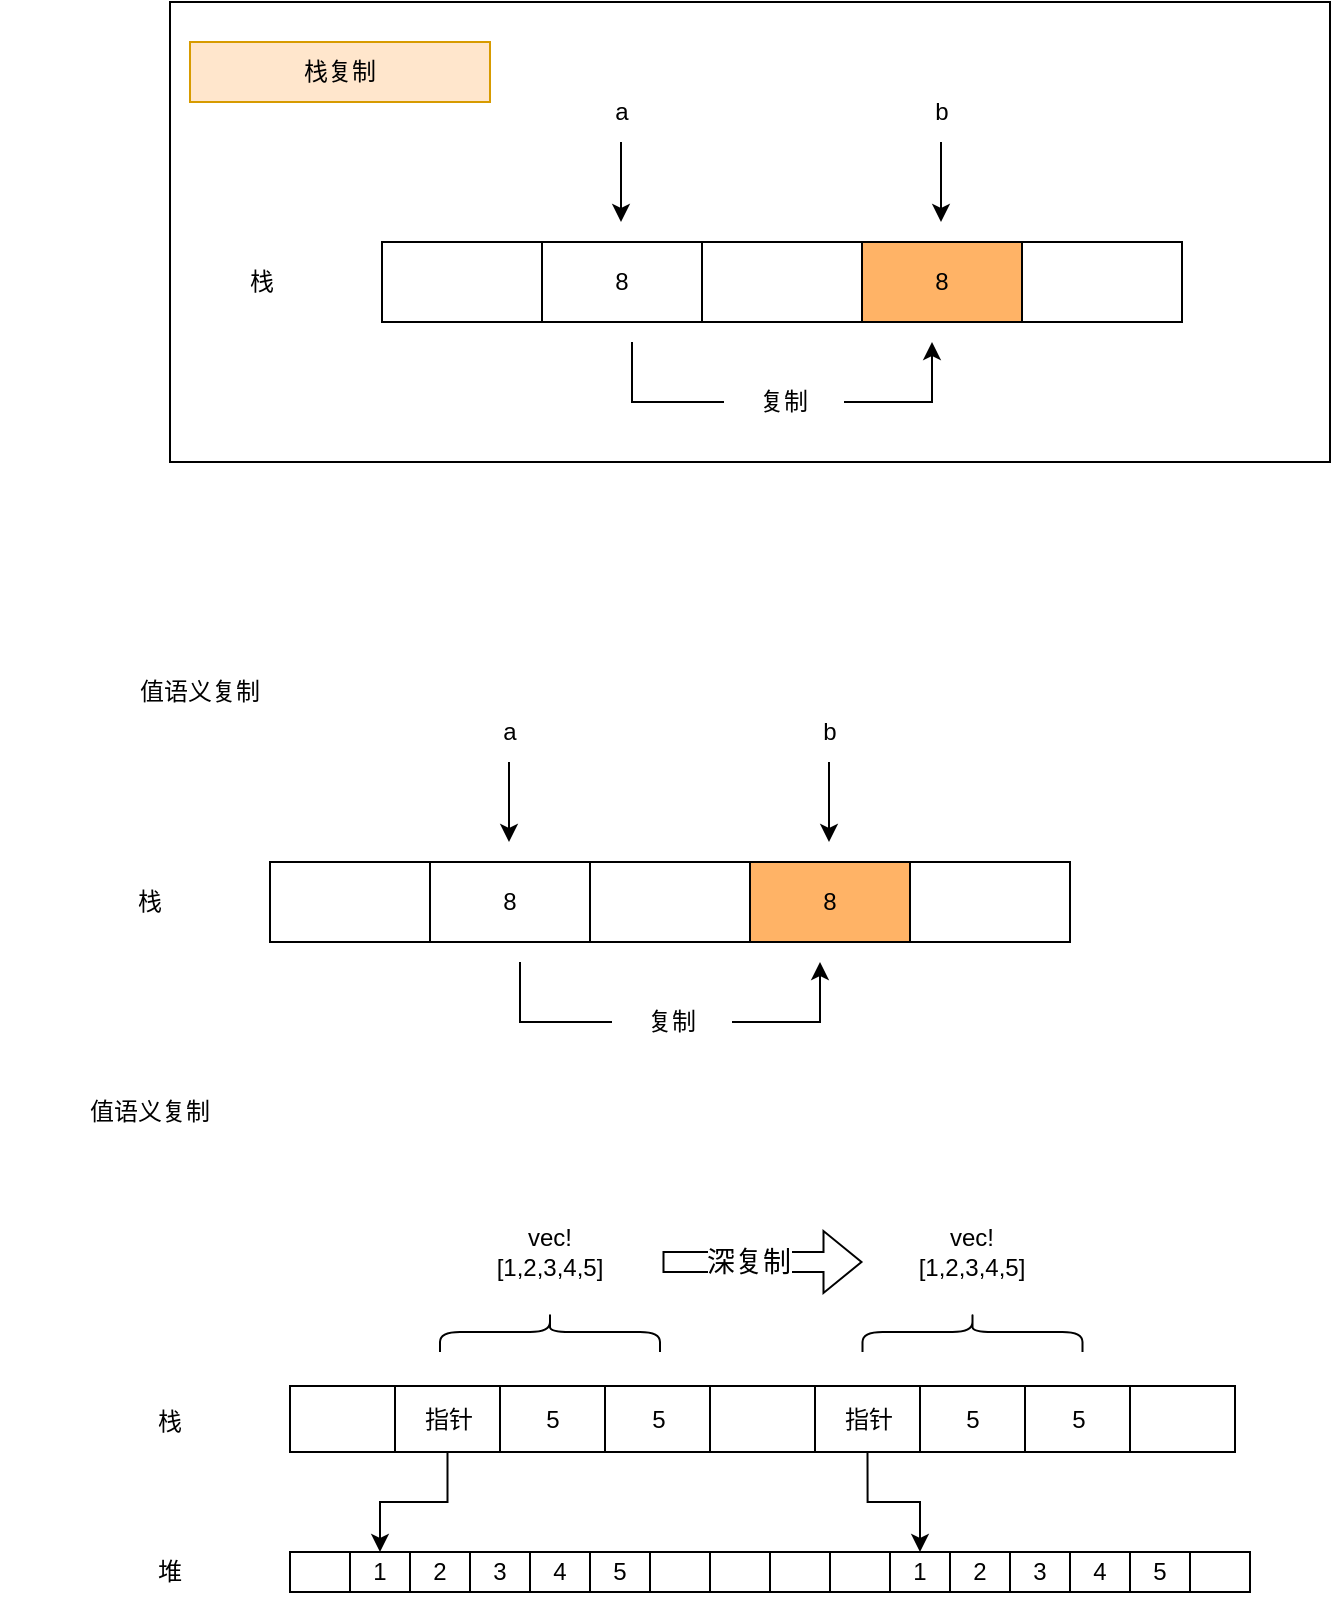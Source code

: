 <mxfile version="20.4.0" type="github">
  <diagram id="uFF63pCtqbtRlG7e-ytk" name="第 1 页">
    <mxGraphModel dx="1038" dy="1803" grid="1" gridSize="10" guides="1" tooltips="1" connect="1" arrows="1" fold="1" page="1" pageScale="1" pageWidth="827" pageHeight="1169" math="0" shadow="0">
      <root>
        <mxCell id="0" />
        <mxCell id="1" parent="0" />
        <mxCell id="7M69Pb_JgjFaqeYmJ_j--20" value="" style="rounded=0;whiteSpace=wrap;html=1;fillColor=#FFFFFF;" parent="1" vertex="1">
          <mxGeometry x="130" y="-130" width="580" height="230" as="geometry" />
        </mxCell>
        <mxCell id="7M69Pb_JgjFaqeYmJ_j--1" value="" style="rounded=0;whiteSpace=wrap;html=1;" parent="1" vertex="1">
          <mxGeometry x="180" y="300" width="80" height="40" as="geometry" />
        </mxCell>
        <mxCell id="7M69Pb_JgjFaqeYmJ_j--2" value="8" style="rounded=0;whiteSpace=wrap;html=1;" parent="1" vertex="1">
          <mxGeometry x="260" y="300" width="80" height="40" as="geometry" />
        </mxCell>
        <mxCell id="7M69Pb_JgjFaqeYmJ_j--3" value="" style="rounded=0;whiteSpace=wrap;html=1;" parent="1" vertex="1">
          <mxGeometry x="340" y="300" width="80" height="40" as="geometry" />
        </mxCell>
        <mxCell id="7M69Pb_JgjFaqeYmJ_j--4" value="8" style="rounded=0;whiteSpace=wrap;html=1;fillColor=#FFB366;" parent="1" vertex="1">
          <mxGeometry x="420" y="300" width="80" height="40" as="geometry" />
        </mxCell>
        <mxCell id="7M69Pb_JgjFaqeYmJ_j--5" value="" style="rounded=0;whiteSpace=wrap;html=1;" parent="1" vertex="1">
          <mxGeometry x="500" y="300" width="80" height="40" as="geometry" />
        </mxCell>
        <mxCell id="7M69Pb_JgjFaqeYmJ_j--6" value="栈" style="text;html=1;strokeColor=none;fillColor=none;align=center;verticalAlign=middle;whiteSpace=wrap;rounded=0;" parent="1" vertex="1">
          <mxGeometry x="90" y="305" width="60" height="30" as="geometry" />
        </mxCell>
        <mxCell id="7M69Pb_JgjFaqeYmJ_j--8" value="a" style="text;html=1;strokeColor=none;fillColor=none;align=center;verticalAlign=middle;whiteSpace=wrap;rounded=0;" parent="1" vertex="1">
          <mxGeometry x="270" y="220" width="60" height="30" as="geometry" />
        </mxCell>
        <mxCell id="7M69Pb_JgjFaqeYmJ_j--9" value="" style="endArrow=classic;html=1;rounded=0;" parent="1" edge="1">
          <mxGeometry width="50" height="50" relative="1" as="geometry">
            <mxPoint x="299.5" y="250" as="sourcePoint" />
            <mxPoint x="299.5" y="290" as="targetPoint" />
          </mxGeometry>
        </mxCell>
        <mxCell id="7M69Pb_JgjFaqeYmJ_j--12" value="b" style="text;html=1;strokeColor=none;fillColor=none;align=center;verticalAlign=middle;whiteSpace=wrap;rounded=0;" parent="1" vertex="1">
          <mxGeometry x="430" y="220" width="60" height="30" as="geometry" />
        </mxCell>
        <mxCell id="7M69Pb_JgjFaqeYmJ_j--13" value="" style="endArrow=classic;html=1;rounded=0;" parent="1" edge="1">
          <mxGeometry width="50" height="50" relative="1" as="geometry">
            <mxPoint x="459.5" y="250" as="sourcePoint" />
            <mxPoint x="459.5" y="290" as="targetPoint" />
          </mxGeometry>
        </mxCell>
        <mxCell id="7M69Pb_JgjFaqeYmJ_j--14" value="" style="endArrow=classic;html=1;rounded=0;startArrow=none;" parent="1" source="7M69Pb_JgjFaqeYmJ_j--17" edge="1">
          <mxGeometry width="50" height="50" relative="1" as="geometry">
            <mxPoint x="305" y="350" as="sourcePoint" />
            <mxPoint x="455" y="350" as="targetPoint" />
            <Array as="points">
              <mxPoint x="455" y="380" />
            </Array>
          </mxGeometry>
        </mxCell>
        <mxCell id="7M69Pb_JgjFaqeYmJ_j--17" value="复制" style="text;html=1;strokeColor=none;fillColor=none;align=center;verticalAlign=middle;whiteSpace=wrap;rounded=0;" parent="1" vertex="1">
          <mxGeometry x="351" y="365" width="60" height="30" as="geometry" />
        </mxCell>
        <mxCell id="7M69Pb_JgjFaqeYmJ_j--18" value="" style="endArrow=none;html=1;rounded=0;" parent="1" target="7M69Pb_JgjFaqeYmJ_j--17" edge="1">
          <mxGeometry width="50" height="50" relative="1" as="geometry">
            <mxPoint x="305" y="350" as="sourcePoint" />
            <mxPoint x="455" y="350" as="targetPoint" />
            <Array as="points">
              <mxPoint x="305" y="360" />
              <mxPoint x="305" y="380" />
            </Array>
          </mxGeometry>
        </mxCell>
        <mxCell id="7M69Pb_JgjFaqeYmJ_j--21" value="值语义复制" style="text;html=1;strokeColor=none;fillColor=none;align=center;verticalAlign=middle;whiteSpace=wrap;rounded=0;" parent="1" vertex="1">
          <mxGeometry x="70" y="200" width="150" height="30" as="geometry" />
        </mxCell>
        <mxCell id="7M69Pb_JgjFaqeYmJ_j--22" value="" style="rounded=0;whiteSpace=wrap;html=1;" parent="1" vertex="1">
          <mxGeometry x="236" y="-10" width="80" height="40" as="geometry" />
        </mxCell>
        <mxCell id="7M69Pb_JgjFaqeYmJ_j--23" value="8" style="rounded=0;whiteSpace=wrap;html=1;" parent="1" vertex="1">
          <mxGeometry x="316" y="-10" width="80" height="40" as="geometry" />
        </mxCell>
        <mxCell id="7M69Pb_JgjFaqeYmJ_j--24" value="" style="rounded=0;whiteSpace=wrap;html=1;" parent="1" vertex="1">
          <mxGeometry x="396" y="-10" width="80" height="40" as="geometry" />
        </mxCell>
        <mxCell id="7M69Pb_JgjFaqeYmJ_j--25" value="8" style="rounded=0;whiteSpace=wrap;html=1;fillColor=#FFB366;" parent="1" vertex="1">
          <mxGeometry x="476" y="-10" width="80" height="40" as="geometry" />
        </mxCell>
        <mxCell id="7M69Pb_JgjFaqeYmJ_j--26" value="" style="rounded=0;whiteSpace=wrap;html=1;" parent="1" vertex="1">
          <mxGeometry x="556" y="-10" width="80" height="40" as="geometry" />
        </mxCell>
        <mxCell id="7M69Pb_JgjFaqeYmJ_j--27" value="栈" style="text;html=1;strokeColor=none;fillColor=none;align=center;verticalAlign=middle;whiteSpace=wrap;rounded=0;" parent="1" vertex="1">
          <mxGeometry x="146" y="-5" width="60" height="30" as="geometry" />
        </mxCell>
        <mxCell id="7M69Pb_JgjFaqeYmJ_j--28" value="a" style="text;html=1;strokeColor=none;fillColor=none;align=center;verticalAlign=middle;whiteSpace=wrap;rounded=0;" parent="1" vertex="1">
          <mxGeometry x="326" y="-90" width="60" height="30" as="geometry" />
        </mxCell>
        <mxCell id="7M69Pb_JgjFaqeYmJ_j--29" value="" style="endArrow=classic;html=1;rounded=0;" parent="1" edge="1">
          <mxGeometry width="50" height="50" relative="1" as="geometry">
            <mxPoint x="355.5" y="-60" as="sourcePoint" />
            <mxPoint x="355.5" y="-20" as="targetPoint" />
          </mxGeometry>
        </mxCell>
        <mxCell id="7M69Pb_JgjFaqeYmJ_j--30" value="b" style="text;html=1;strokeColor=none;fillColor=none;align=center;verticalAlign=middle;whiteSpace=wrap;rounded=0;" parent="1" vertex="1">
          <mxGeometry x="486" y="-90" width="60" height="30" as="geometry" />
        </mxCell>
        <mxCell id="7M69Pb_JgjFaqeYmJ_j--31" value="" style="endArrow=classic;html=1;rounded=0;" parent="1" edge="1">
          <mxGeometry width="50" height="50" relative="1" as="geometry">
            <mxPoint x="515.5" y="-60" as="sourcePoint" />
            <mxPoint x="515.5" y="-20" as="targetPoint" />
          </mxGeometry>
        </mxCell>
        <mxCell id="7M69Pb_JgjFaqeYmJ_j--32" value="" style="endArrow=classic;html=1;rounded=0;startArrow=none;" parent="1" source="7M69Pb_JgjFaqeYmJ_j--33" edge="1">
          <mxGeometry width="50" height="50" relative="1" as="geometry">
            <mxPoint x="361" y="40" as="sourcePoint" />
            <mxPoint x="511" y="40" as="targetPoint" />
            <Array as="points">
              <mxPoint x="511" y="70" />
            </Array>
          </mxGeometry>
        </mxCell>
        <mxCell id="7M69Pb_JgjFaqeYmJ_j--33" value="复制" style="text;html=1;strokeColor=none;fillColor=none;align=center;verticalAlign=middle;whiteSpace=wrap;rounded=0;" parent="1" vertex="1">
          <mxGeometry x="407" y="55" width="60" height="30" as="geometry" />
        </mxCell>
        <mxCell id="7M69Pb_JgjFaqeYmJ_j--34" value="" style="endArrow=none;html=1;rounded=0;" parent="1" target="7M69Pb_JgjFaqeYmJ_j--33" edge="1">
          <mxGeometry width="50" height="50" relative="1" as="geometry">
            <mxPoint x="361" y="40" as="sourcePoint" />
            <mxPoint x="511" y="40" as="targetPoint" />
            <Array as="points">
              <mxPoint x="361" y="50" />
              <mxPoint x="361" y="70" />
            </Array>
          </mxGeometry>
        </mxCell>
        <mxCell id="7M69Pb_JgjFaqeYmJ_j--35" value="栈复制" style="text;html=1;strokeColor=#d79b00;fillColor=#ffe6cc;align=center;verticalAlign=middle;whiteSpace=wrap;rounded=0;" parent="1" vertex="1">
          <mxGeometry x="140" y="-110" width="150" height="30" as="geometry" />
        </mxCell>
        <mxCell id="Tgt292jsqNsWlH3ns7qR-6" value="栈" style="text;html=1;strokeColor=none;fillColor=none;align=center;verticalAlign=middle;whiteSpace=wrap;rounded=0;" vertex="1" parent="1">
          <mxGeometry x="100" y="565" width="60" height="30" as="geometry" />
        </mxCell>
        <mxCell id="Tgt292jsqNsWlH3ns7qR-7" value="vec![1,2,3,4,5]" style="text;html=1;strokeColor=none;fillColor=none;align=center;verticalAlign=middle;whiteSpace=wrap;rounded=0;" vertex="1" parent="1">
          <mxGeometry x="285" y="480" width="70" height="30" as="geometry" />
        </mxCell>
        <mxCell id="Tgt292jsqNsWlH3ns7qR-14" value="值语义复制" style="text;html=1;strokeColor=none;fillColor=none;align=center;verticalAlign=middle;whiteSpace=wrap;rounded=0;" vertex="1" parent="1">
          <mxGeometry x="45" y="410" width="150" height="30" as="geometry" />
        </mxCell>
        <mxCell id="Tgt292jsqNsWlH3ns7qR-15" value="" style="rounded=0;whiteSpace=wrap;html=1;" vertex="1" parent="1">
          <mxGeometry x="190" y="645" width="30" height="20" as="geometry" />
        </mxCell>
        <mxCell id="Tgt292jsqNsWlH3ns7qR-16" value="1" style="rounded=0;whiteSpace=wrap;html=1;" vertex="1" parent="1">
          <mxGeometry x="220" y="645" width="30" height="20" as="geometry" />
        </mxCell>
        <mxCell id="Tgt292jsqNsWlH3ns7qR-17" value="2" style="rounded=0;whiteSpace=wrap;html=1;" vertex="1" parent="1">
          <mxGeometry x="250" y="645" width="30" height="20" as="geometry" />
        </mxCell>
        <mxCell id="Tgt292jsqNsWlH3ns7qR-18" value="3" style="rounded=0;whiteSpace=wrap;html=1;" vertex="1" parent="1">
          <mxGeometry x="280" y="645" width="30" height="20" as="geometry" />
        </mxCell>
        <mxCell id="Tgt292jsqNsWlH3ns7qR-19" value="4" style="rounded=0;whiteSpace=wrap;html=1;" vertex="1" parent="1">
          <mxGeometry x="310" y="645" width="30" height="20" as="geometry" />
        </mxCell>
        <mxCell id="Tgt292jsqNsWlH3ns7qR-20" value="5" style="rounded=0;whiteSpace=wrap;html=1;" vertex="1" parent="1">
          <mxGeometry x="340" y="645" width="30" height="20" as="geometry" />
        </mxCell>
        <mxCell id="Tgt292jsqNsWlH3ns7qR-21" value="" style="rounded=0;whiteSpace=wrap;html=1;" vertex="1" parent="1">
          <mxGeometry x="370" y="645" width="30" height="20" as="geometry" />
        </mxCell>
        <mxCell id="Tgt292jsqNsWlH3ns7qR-22" value="" style="rounded=0;whiteSpace=wrap;html=1;" vertex="1" parent="1">
          <mxGeometry x="400" y="645" width="30" height="20" as="geometry" />
        </mxCell>
        <mxCell id="Tgt292jsqNsWlH3ns7qR-23" value="" style="rounded=0;whiteSpace=wrap;html=1;" vertex="1" parent="1">
          <mxGeometry x="430" y="645" width="30" height="20" as="geometry" />
        </mxCell>
        <mxCell id="Tgt292jsqNsWlH3ns7qR-24" value="" style="rounded=0;whiteSpace=wrap;html=1;" vertex="1" parent="1">
          <mxGeometry x="460" y="645" width="30" height="20" as="geometry" />
        </mxCell>
        <mxCell id="Tgt292jsqNsWlH3ns7qR-25" value="1" style="rounded=0;whiteSpace=wrap;html=1;" vertex="1" parent="1">
          <mxGeometry x="490" y="645" width="30" height="20" as="geometry" />
        </mxCell>
        <mxCell id="Tgt292jsqNsWlH3ns7qR-26" value="2" style="rounded=0;whiteSpace=wrap;html=1;" vertex="1" parent="1">
          <mxGeometry x="520" y="645" width="30" height="20" as="geometry" />
        </mxCell>
        <mxCell id="Tgt292jsqNsWlH3ns7qR-27" value="3" style="rounded=0;whiteSpace=wrap;html=1;" vertex="1" parent="1">
          <mxGeometry x="550" y="645" width="30" height="20" as="geometry" />
        </mxCell>
        <mxCell id="Tgt292jsqNsWlH3ns7qR-28" value="4" style="rounded=0;whiteSpace=wrap;html=1;" vertex="1" parent="1">
          <mxGeometry x="580" y="645" width="30" height="20" as="geometry" />
        </mxCell>
        <mxCell id="Tgt292jsqNsWlH3ns7qR-29" value="5" style="rounded=0;whiteSpace=wrap;html=1;" vertex="1" parent="1">
          <mxGeometry x="610" y="645" width="30" height="20" as="geometry" />
        </mxCell>
        <mxCell id="Tgt292jsqNsWlH3ns7qR-30" value="" style="rounded=0;whiteSpace=wrap;html=1;" vertex="1" parent="1">
          <mxGeometry x="640" y="645" width="30" height="20" as="geometry" />
        </mxCell>
        <mxCell id="Tgt292jsqNsWlH3ns7qR-39" value="堆" style="text;html=1;strokeColor=none;fillColor=none;align=center;verticalAlign=middle;whiteSpace=wrap;rounded=0;" vertex="1" parent="1">
          <mxGeometry x="100" y="640" width="60" height="30" as="geometry" />
        </mxCell>
        <mxCell id="Tgt292jsqNsWlH3ns7qR-43" value="" style="rounded=0;whiteSpace=wrap;html=1;" vertex="1" parent="1">
          <mxGeometry x="190" y="562" width="52.5" height="33" as="geometry" />
        </mxCell>
        <mxCell id="Tgt292jsqNsWlH3ns7qR-56" style="edgeStyle=orthogonalEdgeStyle;rounded=0;orthogonalLoop=1;jettySize=auto;html=1;entryX=0.5;entryY=0;entryDx=0;entryDy=0;" edge="1" parent="1" source="Tgt292jsqNsWlH3ns7qR-44" target="Tgt292jsqNsWlH3ns7qR-16">
          <mxGeometry relative="1" as="geometry" />
        </mxCell>
        <mxCell id="Tgt292jsqNsWlH3ns7qR-44" value="指针" style="rounded=0;whiteSpace=wrap;html=1;" vertex="1" parent="1">
          <mxGeometry x="242.5" y="562" width="52.5" height="33" as="geometry" />
        </mxCell>
        <mxCell id="Tgt292jsqNsWlH3ns7qR-45" value="5" style="rounded=0;whiteSpace=wrap;html=1;" vertex="1" parent="1">
          <mxGeometry x="295" y="562" width="52.5" height="33" as="geometry" />
        </mxCell>
        <mxCell id="Tgt292jsqNsWlH3ns7qR-47" value="5" style="rounded=0;whiteSpace=wrap;html=1;" vertex="1" parent="1">
          <mxGeometry x="347.5" y="562" width="52.5" height="33" as="geometry" />
        </mxCell>
        <mxCell id="Tgt292jsqNsWlH3ns7qR-48" value="" style="rounded=0;whiteSpace=wrap;html=1;" vertex="1" parent="1">
          <mxGeometry x="400" y="562" width="52.5" height="33" as="geometry" />
        </mxCell>
        <mxCell id="Tgt292jsqNsWlH3ns7qR-62" style="edgeStyle=orthogonalEdgeStyle;rounded=0;orthogonalLoop=1;jettySize=auto;html=1;exitX=0.5;exitY=1;exitDx=0;exitDy=0;entryX=0.5;entryY=0;entryDx=0;entryDy=0;strokeWidth=1;fontSize=14;" edge="1" parent="1" source="Tgt292jsqNsWlH3ns7qR-49" target="Tgt292jsqNsWlH3ns7qR-25">
          <mxGeometry relative="1" as="geometry" />
        </mxCell>
        <mxCell id="Tgt292jsqNsWlH3ns7qR-49" value="指针" style="rounded=0;whiteSpace=wrap;html=1;" vertex="1" parent="1">
          <mxGeometry x="452.5" y="562" width="52.5" height="33" as="geometry" />
        </mxCell>
        <mxCell id="Tgt292jsqNsWlH3ns7qR-50" value="5" style="rounded=0;whiteSpace=wrap;html=1;" vertex="1" parent="1">
          <mxGeometry x="505" y="562" width="52.5" height="33" as="geometry" />
        </mxCell>
        <mxCell id="Tgt292jsqNsWlH3ns7qR-51" value="5" style="rounded=0;whiteSpace=wrap;html=1;" vertex="1" parent="1">
          <mxGeometry x="557.5" y="562" width="52.5" height="33" as="geometry" />
        </mxCell>
        <mxCell id="Tgt292jsqNsWlH3ns7qR-52" value="" style="rounded=0;whiteSpace=wrap;html=1;" vertex="1" parent="1">
          <mxGeometry x="610" y="562" width="52.5" height="33" as="geometry" />
        </mxCell>
        <mxCell id="Tgt292jsqNsWlH3ns7qR-55" value="" style="shape=curlyBracket;whiteSpace=wrap;html=1;rounded=1;flipH=1;rotation=-90;" vertex="1" parent="1">
          <mxGeometry x="310" y="480" width="20" height="110" as="geometry" />
        </mxCell>
        <mxCell id="Tgt292jsqNsWlH3ns7qR-58" value="vec![1,2,3,4,5]" style="text;html=1;strokeColor=none;fillColor=none;align=center;verticalAlign=middle;whiteSpace=wrap;rounded=0;" vertex="1" parent="1">
          <mxGeometry x="496.25" y="480" width="70" height="30" as="geometry" />
        </mxCell>
        <mxCell id="Tgt292jsqNsWlH3ns7qR-59" value="" style="shape=curlyBracket;whiteSpace=wrap;html=1;rounded=1;flipH=1;rotation=-90;" vertex="1" parent="1">
          <mxGeometry x="521.25" y="480" width="20" height="110" as="geometry" />
        </mxCell>
        <mxCell id="Tgt292jsqNsWlH3ns7qR-60" value="" style="shape=flexArrow;endArrow=classic;html=1;rounded=0;strokeWidth=1;" edge="1" parent="1">
          <mxGeometry width="50" height="50" relative="1" as="geometry">
            <mxPoint x="376.25" y="500" as="sourcePoint" />
            <mxPoint x="476.25" y="500" as="targetPoint" />
          </mxGeometry>
        </mxCell>
        <mxCell id="Tgt292jsqNsWlH3ns7qR-61" value="深复制" style="edgeLabel;html=1;align=center;verticalAlign=middle;resizable=0;points=[];fontSize=14;" vertex="1" connectable="0" parent="Tgt292jsqNsWlH3ns7qR-60">
          <mxGeometry x="-0.235" y="-1" relative="1" as="geometry">
            <mxPoint x="4" y="-1" as="offset" />
          </mxGeometry>
        </mxCell>
      </root>
    </mxGraphModel>
  </diagram>
</mxfile>
